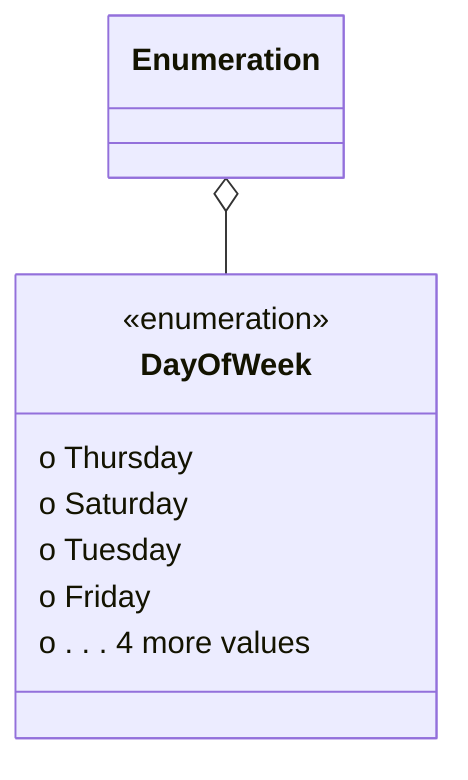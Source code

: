 classDiagram
Enumeration o-- DayOfWeek
  class DayOfWeek {
<<enumeration>>
  o Thursday
  o Saturday
  o Tuesday
  o Friday
  o . . . 4 more values
}